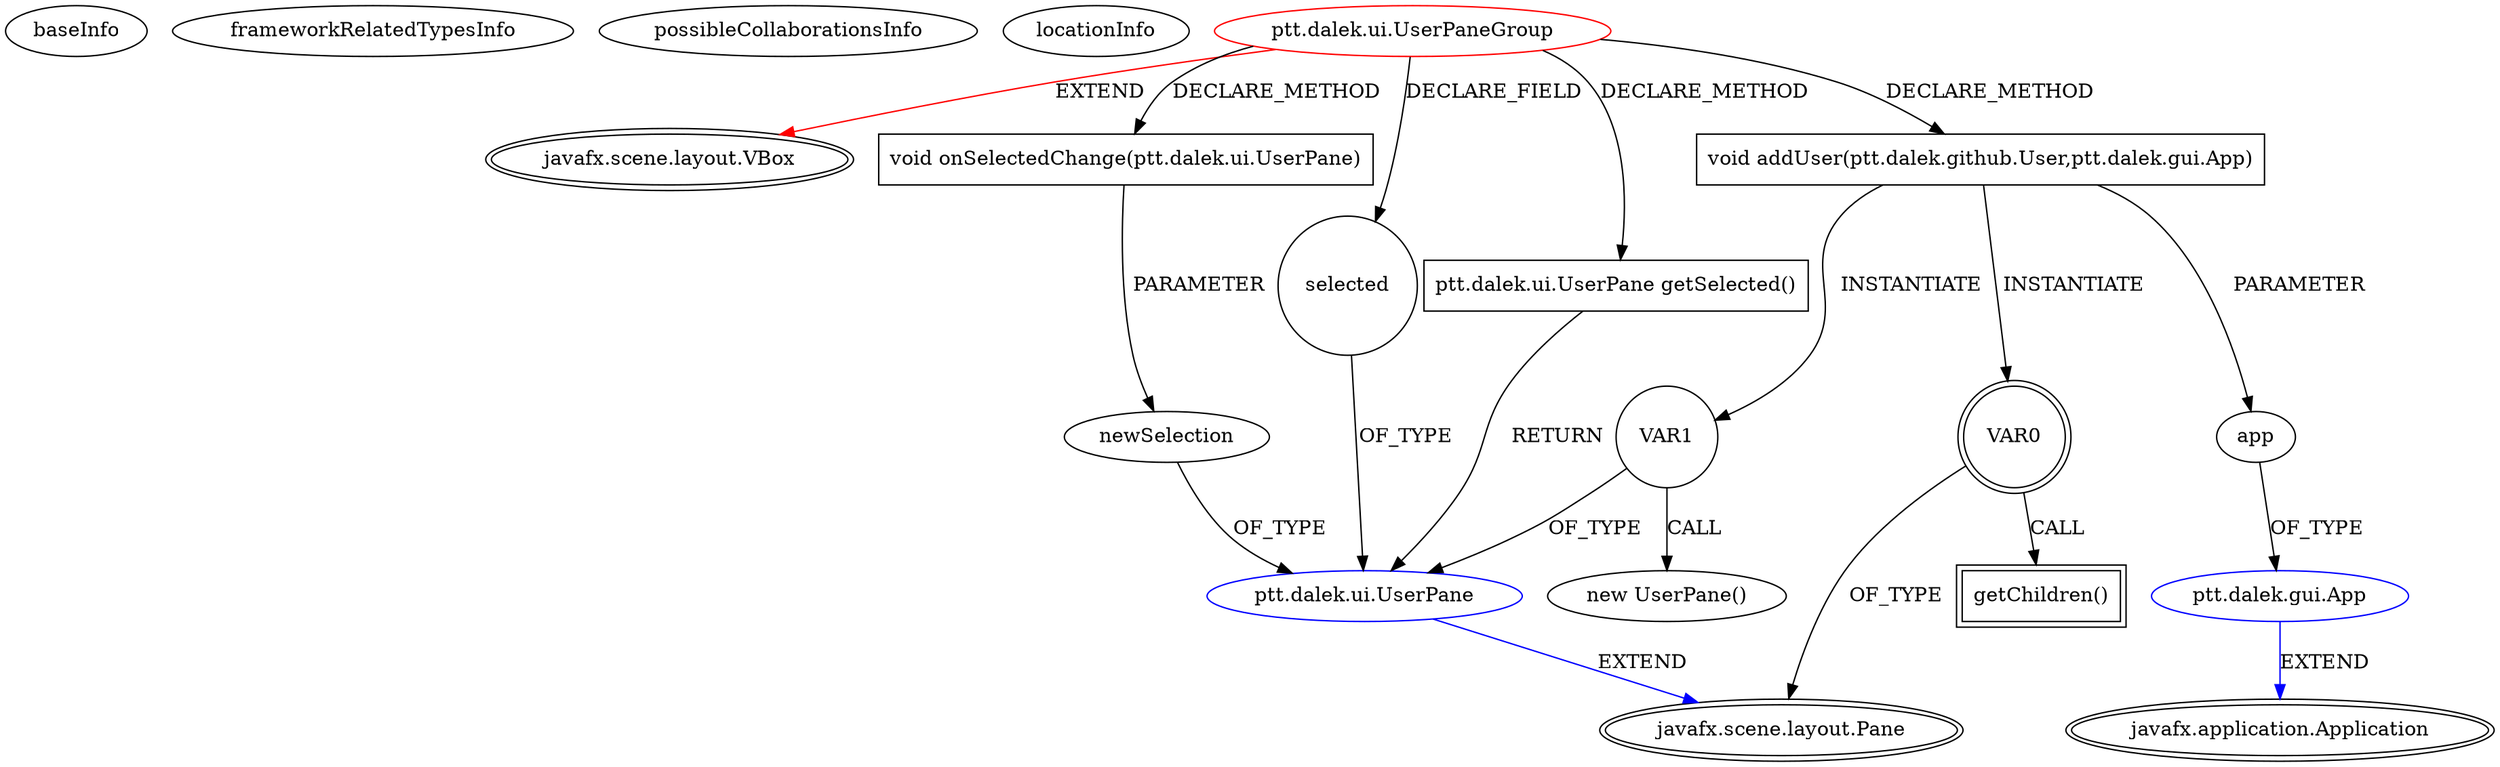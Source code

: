 digraph {
baseInfo[graphId=1053,category="extension_graph",isAnonymous=false,possibleRelation=true]
frameworkRelatedTypesInfo[0="javafx.scene.layout.VBox"]
possibleCollaborationsInfo[0="1053~CLIENT_METHOD_DECLARATION-PARAMETER_DECLARATION-~javafx.scene.layout.VBox ~javafx.application.Application ~false~false",1="1053~CLIENT_METHOD_DECLARATION-PARAMETER_DECLARATION-CLIENT_METHOD_DECLARATION-RETURN_TYPE-CLIENT_METHOD_DECLARATION-INSTANTIATION-FIELD_DECLARATION-~javafx.scene.layout.VBox ~javafx.scene.layout.Pane ~false~false"]
locationInfo[projectName="Ollowayne-dalekPTT",filePath="/Ollowayne-dalekPTT/dalekPTT-master/src/ptt/dalek/ui/UserPaneGroup.java",contextSignature="UserPaneGroup",graphId="1053"]
0[label="ptt.dalek.ui.UserPaneGroup",vertexType="ROOT_CLIENT_CLASS_DECLARATION",isFrameworkType=false,color=red]
1[label="javafx.scene.layout.VBox",vertexType="FRAMEWORK_CLASS_TYPE",isFrameworkType=true,peripheries=2]
2[label="selected",vertexType="FIELD_DECLARATION",isFrameworkType=false,shape=circle]
3[label="ptt.dalek.ui.UserPane",vertexType="REFERENCE_CLIENT_CLASS_DECLARATION",isFrameworkType=false,color=blue]
4[label="javafx.scene.layout.Pane",vertexType="FRAMEWORK_CLASS_TYPE",isFrameworkType=true,peripheries=2]
5[label="void addUser(ptt.dalek.github.User,ptt.dalek.gui.App)",vertexType="CLIENT_METHOD_DECLARATION",isFrameworkType=false,shape=box]
6[label="app",vertexType="PARAMETER_DECLARATION",isFrameworkType=false]
7[label="ptt.dalek.gui.App",vertexType="REFERENCE_CLIENT_CLASS_DECLARATION",isFrameworkType=false,color=blue]
8[label="javafx.application.Application",vertexType="FRAMEWORK_CLASS_TYPE",isFrameworkType=true,peripheries=2]
9[label="VAR0",vertexType="VARIABLE_EXPRESION",isFrameworkType=true,peripheries=2,shape=circle]
10[label="getChildren()",vertexType="INSIDE_CALL",isFrameworkType=true,peripheries=2,shape=box]
13[label="VAR1",vertexType="VARIABLE_EXPRESION",isFrameworkType=false,shape=circle]
12[label="new UserPane()",vertexType="CONSTRUCTOR_CALL",isFrameworkType=false]
15[label="ptt.dalek.ui.UserPane getSelected()",vertexType="CLIENT_METHOD_DECLARATION",isFrameworkType=false,shape=box]
21[label="void onSelectedChange(ptt.dalek.ui.UserPane)",vertexType="CLIENT_METHOD_DECLARATION",isFrameworkType=false,shape=box]
22[label="newSelection",vertexType="PARAMETER_DECLARATION",isFrameworkType=false]
0->1[label="EXTEND",color=red]
0->2[label="DECLARE_FIELD"]
3->4[label="EXTEND",color=blue]
2->3[label="OF_TYPE"]
0->5[label="DECLARE_METHOD"]
7->8[label="EXTEND",color=blue]
6->7[label="OF_TYPE"]
5->6[label="PARAMETER"]
5->9[label="INSTANTIATE"]
9->4[label="OF_TYPE"]
9->10[label="CALL"]
5->13[label="INSTANTIATE"]
13->3[label="OF_TYPE"]
13->12[label="CALL"]
0->15[label="DECLARE_METHOD"]
15->3[label="RETURN"]
0->21[label="DECLARE_METHOD"]
22->3[label="OF_TYPE"]
21->22[label="PARAMETER"]
}
